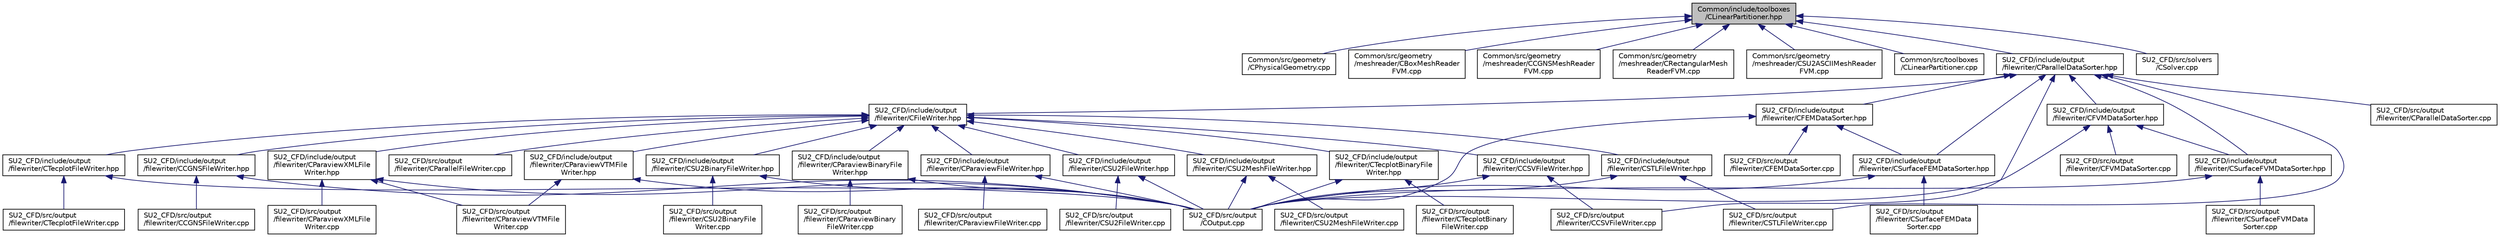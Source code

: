 digraph "Common/include/toolboxes/CLinearPartitioner.hpp"
{
 // LATEX_PDF_SIZE
  edge [fontname="Helvetica",fontsize="10",labelfontname="Helvetica",labelfontsize="10"];
  node [fontname="Helvetica",fontsize="10",shape=record];
  Node1 [label="Common/include/toolboxes\l/CLinearPartitioner.hpp",height=0.2,width=0.4,color="black", fillcolor="grey75", style="filled", fontcolor="black",tooltip="Header file for the class CLinearPartitioner. The implementations are in the CLinearPartitioner...."];
  Node1 -> Node2 [dir="back",color="midnightblue",fontsize="10",style="solid",fontname="Helvetica"];
  Node2 [label="Common/src/geometry\l/CPhysicalGeometry.cpp",height=0.2,width=0.4,color="black", fillcolor="white", style="filled",URL="$CPhysicalGeometry_8cpp.html",tooltip="Implementation of the physical geometry class."];
  Node1 -> Node3 [dir="back",color="midnightblue",fontsize="10",style="solid",fontname="Helvetica"];
  Node3 [label="Common/src/geometry\l/meshreader/CBoxMeshReader\lFVM.cpp",height=0.2,width=0.4,color="black", fillcolor="white", style="filled",URL="$CBoxMeshReaderFVM_8cpp.html",tooltip="Reads a 3D box grid into linear partitions for the finite volume solver (FVM)."];
  Node1 -> Node4 [dir="back",color="midnightblue",fontsize="10",style="solid",fontname="Helvetica"];
  Node4 [label="Common/src/geometry\l/meshreader/CCGNSMeshReader\lFVM.cpp",height=0.2,width=0.4,color="black", fillcolor="white", style="filled",URL="$CCGNSMeshReaderFVM_8cpp.html",tooltip="Class that reads a single zone of a CGNS mesh file from disk into linear partitions across all ranks."];
  Node1 -> Node5 [dir="back",color="midnightblue",fontsize="10",style="solid",fontname="Helvetica"];
  Node5 [label="Common/src/geometry\l/meshreader/CRectangularMesh\lReaderFVM.cpp",height=0.2,width=0.4,color="black", fillcolor="white", style="filled",URL="$CRectangularMeshReaderFVM_8cpp.html",tooltip="Reads a 2D rectangular grid into linear partitions for the finite volume solver (FVM)."];
  Node1 -> Node6 [dir="back",color="midnightblue",fontsize="10",style="solid",fontname="Helvetica"];
  Node6 [label="Common/src/geometry\l/meshreader/CSU2ASCIIMeshReader\lFVM.cpp",height=0.2,width=0.4,color="black", fillcolor="white", style="filled",URL="$CSU2ASCIIMeshReaderFVM_8cpp.html",tooltip="Reads a native SU2 ASCII grid into linear partitions for the finite volume solver (FVM)."];
  Node1 -> Node7 [dir="back",color="midnightblue",fontsize="10",style="solid",fontname="Helvetica"];
  Node7 [label="Common/src/toolboxes\l/CLinearPartitioner.cpp",height=0.2,width=0.4,color="black", fillcolor="white", style="filled",URL="$CLinearPartitioner_8cpp.html",tooltip="Helper class that provides the counts for each rank in a linear partitioning given the global count a..."];
  Node1 -> Node8 [dir="back",color="midnightblue",fontsize="10",style="solid",fontname="Helvetica"];
  Node8 [label="SU2_CFD/include/output\l/filewriter/CParallelDataSorter.hpp",height=0.2,width=0.4,color="black", fillcolor="white", style="filled",URL="$CParallelDataSorter_8hpp.html",tooltip="Headers fo the data sorter class."];
  Node8 -> Node9 [dir="back",color="midnightblue",fontsize="10",style="solid",fontname="Helvetica"];
  Node9 [label="SU2_CFD/include/output\l/filewriter/CFileWriter.hpp",height=0.2,width=0.4,color="black", fillcolor="white", style="filled",URL="$CFileWriter_8hpp.html",tooltip="Headers fo the file writer class."];
  Node9 -> Node10 [dir="back",color="midnightblue",fontsize="10",style="solid",fontname="Helvetica"];
  Node10 [label="SU2_CFD/include/output\l/filewriter/CCGNSFileWriter.hpp",height=0.2,width=0.4,color="black", fillcolor="white", style="filled",URL="$CCGNSFileWriter_8hpp.html",tooltip="Headers for CGNS file writer class."];
  Node10 -> Node11 [dir="back",color="midnightblue",fontsize="10",style="solid",fontname="Helvetica"];
  Node11 [label="SU2_CFD/src/output\l/COutput.cpp",height=0.2,width=0.4,color="black", fillcolor="white", style="filled",URL="$COutput_8cpp.html",tooltip="Main subroutines for output solver information."];
  Node10 -> Node12 [dir="back",color="midnightblue",fontsize="10",style="solid",fontname="Helvetica"];
  Node12 [label="SU2_CFD/src/output\l/filewriter/CCGNSFileWriter.cpp",height=0.2,width=0.4,color="black", fillcolor="white", style="filled",URL="$CCGNSFileWriter_8cpp.html",tooltip="Filewriter class for CGNS format."];
  Node9 -> Node13 [dir="back",color="midnightblue",fontsize="10",style="solid",fontname="Helvetica"];
  Node13 [label="SU2_CFD/include/output\l/filewriter/CCSVFileWriter.hpp",height=0.2,width=0.4,color="black", fillcolor="white", style="filled",URL="$CCSVFileWriter_8hpp.html",tooltip="Headers fo the CSV file writer class."];
  Node13 -> Node11 [dir="back",color="midnightblue",fontsize="10",style="solid",fontname="Helvetica"];
  Node13 -> Node14 [dir="back",color="midnightblue",fontsize="10",style="solid",fontname="Helvetica"];
  Node14 [label="SU2_CFD/src/output\l/filewriter/CCSVFileWriter.cpp",height=0.2,width=0.4,color="black", fillcolor="white", style="filled",URL="$CCSVFileWriter_8cpp.html",tooltip="CSV Writer output class."];
  Node9 -> Node15 [dir="back",color="midnightblue",fontsize="10",style="solid",fontname="Helvetica"];
  Node15 [label="SU2_CFD/include/output\l/filewriter/CParaviewBinaryFile\lWriter.hpp",height=0.2,width=0.4,color="black", fillcolor="white", style="filled",URL="$CParaviewBinaryFileWriter_8hpp.html",tooltip="Headers fo paraview binary file writer class."];
  Node15 -> Node11 [dir="back",color="midnightblue",fontsize="10",style="solid",fontname="Helvetica"];
  Node15 -> Node16 [dir="back",color="midnightblue",fontsize="10",style="solid",fontname="Helvetica"];
  Node16 [label="SU2_CFD/src/output\l/filewriter/CParaviewBinary\lFileWriter.cpp",height=0.2,width=0.4,color="black", fillcolor="white", style="filled",URL="$CParaviewBinaryFileWriter_8cpp.html",tooltip="Filewriter class for Paraview binary format."];
  Node9 -> Node17 [dir="back",color="midnightblue",fontsize="10",style="solid",fontname="Helvetica"];
  Node17 [label="SU2_CFD/include/output\l/filewriter/CParaviewFileWriter.hpp",height=0.2,width=0.4,color="black", fillcolor="white", style="filled",URL="$CParaviewFileWriter_8hpp.html",tooltip="Headers fo the paraview file writer class."];
  Node17 -> Node11 [dir="back",color="midnightblue",fontsize="10",style="solid",fontname="Helvetica"];
  Node17 -> Node18 [dir="back",color="midnightblue",fontsize="10",style="solid",fontname="Helvetica"];
  Node18 [label="SU2_CFD/src/output\l/filewriter/CParaviewFileWriter.cpp",height=0.2,width=0.4,color="black", fillcolor="white", style="filled",URL="$CParaviewFileWriter_8cpp.html",tooltip="Filewriter class for Paraview ASCII format."];
  Node9 -> Node19 [dir="back",color="midnightblue",fontsize="10",style="solid",fontname="Helvetica"];
  Node19 [label="SU2_CFD/include/output\l/filewriter/CParaviewVTMFile\lWriter.hpp",height=0.2,width=0.4,color="black", fillcolor="white", style="filled",URL="$CParaviewVTMFileWriter_8hpp.html",tooltip="Headers fo paraview binary file writer class."];
  Node19 -> Node11 [dir="back",color="midnightblue",fontsize="10",style="solid",fontname="Helvetica"];
  Node19 -> Node20 [dir="back",color="midnightblue",fontsize="10",style="solid",fontname="Helvetica"];
  Node20 [label="SU2_CFD/src/output\l/filewriter/CParaviewVTMFile\lWriter.cpp",height=0.2,width=0.4,color="black", fillcolor="white", style="filled",URL="$CParaviewVTMFileWriter_8cpp.html",tooltip="Filewriter class for Paraview binary format."];
  Node9 -> Node21 [dir="back",color="midnightblue",fontsize="10",style="solid",fontname="Helvetica"];
  Node21 [label="SU2_CFD/include/output\l/filewriter/CParaviewXMLFile\lWriter.hpp",height=0.2,width=0.4,color="black", fillcolor="white", style="filled",URL="$CParaviewXMLFileWriter_8hpp.html",tooltip="Headers fo paraview binary file writer class."];
  Node21 -> Node11 [dir="back",color="midnightblue",fontsize="10",style="solid",fontname="Helvetica"];
  Node21 -> Node20 [dir="back",color="midnightblue",fontsize="10",style="solid",fontname="Helvetica"];
  Node21 -> Node22 [dir="back",color="midnightblue",fontsize="10",style="solid",fontname="Helvetica"];
  Node22 [label="SU2_CFD/src/output\l/filewriter/CParaviewXMLFile\lWriter.cpp",height=0.2,width=0.4,color="black", fillcolor="white", style="filled",URL="$CParaviewXMLFileWriter_8cpp.html",tooltip="Filewriter class for Paraview binary format."];
  Node9 -> Node23 [dir="back",color="midnightblue",fontsize="10",style="solid",fontname="Helvetica"];
  Node23 [label="SU2_CFD/include/output\l/filewriter/CSTLFileWriter.hpp",height=0.2,width=0.4,color="black", fillcolor="white", style="filled",URL="$CSTLFileWriter_8hpp.html",tooltip="Headers fo the STL file writer class."];
  Node23 -> Node11 [dir="back",color="midnightblue",fontsize="10",style="solid",fontname="Helvetica"];
  Node23 -> Node24 [dir="back",color="midnightblue",fontsize="10",style="solid",fontname="Helvetica"];
  Node24 [label="SU2_CFD/src/output\l/filewriter/CSTLFileWriter.cpp",height=0.2,width=0.4,color="black", fillcolor="white", style="filled",URL="$CSTLFileWriter_8cpp.html",tooltip="STL Writer output class."];
  Node9 -> Node25 [dir="back",color="midnightblue",fontsize="10",style="solid",fontname="Helvetica"];
  Node25 [label="SU2_CFD/include/output\l/filewriter/CSU2BinaryFileWriter.hpp",height=0.2,width=0.4,color="black", fillcolor="white", style="filled",URL="$CSU2BinaryFileWriter_8hpp.html",tooltip="Headers fo the SU2 binary file writer class."];
  Node25 -> Node11 [dir="back",color="midnightblue",fontsize="10",style="solid",fontname="Helvetica"];
  Node25 -> Node26 [dir="back",color="midnightblue",fontsize="10",style="solid",fontname="Helvetica"];
  Node26 [label="SU2_CFD/src/output\l/filewriter/CSU2BinaryFile\lWriter.cpp",height=0.2,width=0.4,color="black", fillcolor="white", style="filled",URL="$CSU2BinaryFileWriter_8cpp.html",tooltip="Filewriter class SU2 native binary format."];
  Node9 -> Node27 [dir="back",color="midnightblue",fontsize="10",style="solid",fontname="Helvetica"];
  Node27 [label="SU2_CFD/include/output\l/filewriter/CSU2FileWriter.hpp",height=0.2,width=0.4,color="black", fillcolor="white", style="filled",URL="$CSU2FileWriter_8hpp.html",tooltip="Headers fo the CSV file writer class."];
  Node27 -> Node11 [dir="back",color="midnightblue",fontsize="10",style="solid",fontname="Helvetica"];
  Node27 -> Node28 [dir="back",color="midnightblue",fontsize="10",style="solid",fontname="Helvetica"];
  Node28 [label="SU2_CFD/src/output\l/filewriter/CSU2FileWriter.cpp",height=0.2,width=0.4,color="black", fillcolor="white", style="filled",URL="$CSU2FileWriter_8cpp.html",tooltip="Filewriter class SU2 native ASCII (CSV) format."];
  Node9 -> Node29 [dir="back",color="midnightblue",fontsize="10",style="solid",fontname="Helvetica"];
  Node29 [label="SU2_CFD/include/output\l/filewriter/CSU2MeshFileWriter.hpp",height=0.2,width=0.4,color="black", fillcolor="white", style="filled",URL="$CSU2MeshFileWriter_8hpp.html",tooltip="Headers fo the CSV file writer class."];
  Node29 -> Node11 [dir="back",color="midnightblue",fontsize="10",style="solid",fontname="Helvetica"];
  Node29 -> Node30 [dir="back",color="midnightblue",fontsize="10",style="solid",fontname="Helvetica"];
  Node30 [label="SU2_CFD/src/output\l/filewriter/CSU2MeshFileWriter.cpp",height=0.2,width=0.4,color="black", fillcolor="white", style="filled",URL="$CSU2MeshFileWriter_8cpp.html",tooltip="Filewriter class SU2 native mesh format."];
  Node9 -> Node31 [dir="back",color="midnightblue",fontsize="10",style="solid",fontname="Helvetica"];
  Node31 [label="SU2_CFD/include/output\l/filewriter/CTecplotBinaryFile\lWriter.hpp",height=0.2,width=0.4,color="black", fillcolor="white", style="filled",URL="$CTecplotBinaryFileWriter_8hpp.html",tooltip="Headers fo the tecplot binary writer class."];
  Node31 -> Node11 [dir="back",color="midnightblue",fontsize="10",style="solid",fontname="Helvetica"];
  Node31 -> Node32 [dir="back",color="midnightblue",fontsize="10",style="solid",fontname="Helvetica"];
  Node32 [label="SU2_CFD/src/output\l/filewriter/CTecplotBinary\lFileWriter.cpp",height=0.2,width=0.4,color="black", fillcolor="white", style="filled",URL="$CTecplotBinaryFileWriter_8cpp.html",tooltip="Filewriter class for Tecplot binary format."];
  Node9 -> Node33 [dir="back",color="midnightblue",fontsize="10",style="solid",fontname="Helvetica"];
  Node33 [label="SU2_CFD/include/output\l/filewriter/CTecplotFileWriter.hpp",height=0.2,width=0.4,color="black", fillcolor="white", style="filled",URL="$CTecplotFileWriter_8hpp.html",tooltip="Headers fo the tecplot ASCII writer class."];
  Node33 -> Node11 [dir="back",color="midnightblue",fontsize="10",style="solid",fontname="Helvetica"];
  Node33 -> Node34 [dir="back",color="midnightblue",fontsize="10",style="solid",fontname="Helvetica"];
  Node34 [label="SU2_CFD/src/output\l/filewriter/CTecplotFileWriter.cpp",height=0.2,width=0.4,color="black", fillcolor="white", style="filled",URL="$CTecplotFileWriter_8cpp.html",tooltip="Filewriter class for Tecplot ASCII format."];
  Node9 -> Node35 [dir="back",color="midnightblue",fontsize="10",style="solid",fontname="Helvetica"];
  Node35 [label="SU2_CFD/src/output\l/filewriter/CParallelFileWriter.cpp",height=0.2,width=0.4,color="black", fillcolor="white", style="filled",URL="$CParallelFileWriter_8cpp.html",tooltip="Filewriter base class."];
  Node8 -> Node36 [dir="back",color="midnightblue",fontsize="10",style="solid",fontname="Helvetica"];
  Node36 [label="SU2_CFD/include/output\l/filewriter/CFEMDataSorter.hpp",height=0.2,width=0.4,color="black", fillcolor="white", style="filled",URL="$CFEMDataSorter_8hpp.html",tooltip="Headers fo the FEM data sorter class."];
  Node36 -> Node37 [dir="back",color="midnightblue",fontsize="10",style="solid",fontname="Helvetica"];
  Node37 [label="SU2_CFD/include/output\l/filewriter/CSurfaceFEMDataSorter.hpp",height=0.2,width=0.4,color="black", fillcolor="white", style="filled",URL="$CSurfaceFEMDataSorter_8hpp.html",tooltip="Headers fo the surface FEM data sorter class."];
  Node37 -> Node11 [dir="back",color="midnightblue",fontsize="10",style="solid",fontname="Helvetica"];
  Node37 -> Node38 [dir="back",color="midnightblue",fontsize="10",style="solid",fontname="Helvetica"];
  Node38 [label="SU2_CFD/src/output\l/filewriter/CSurfaceFEMData\lSorter.cpp",height=0.2,width=0.4,color="black", fillcolor="white", style="filled",URL="$CSurfaceFEMDataSorter_8cpp.html",tooltip="Datasorter for FEM surfaces."];
  Node36 -> Node11 [dir="back",color="midnightblue",fontsize="10",style="solid",fontname="Helvetica"];
  Node36 -> Node39 [dir="back",color="midnightblue",fontsize="10",style="solid",fontname="Helvetica"];
  Node39 [label="SU2_CFD/src/output\l/filewriter/CFEMDataSorter.cpp",height=0.2,width=0.4,color="black", fillcolor="white", style="filled",URL="$CFEMDataSorter_8cpp.html",tooltip="Datasorter class for FEM solvers."];
  Node8 -> Node40 [dir="back",color="midnightblue",fontsize="10",style="solid",fontname="Helvetica"];
  Node40 [label="SU2_CFD/include/output\l/filewriter/CFVMDataSorter.hpp",height=0.2,width=0.4,color="black", fillcolor="white", style="filled",URL="$CFVMDataSorter_8hpp.html",tooltip="Headers fo the FVM data sorter class."];
  Node40 -> Node41 [dir="back",color="midnightblue",fontsize="10",style="solid",fontname="Helvetica"];
  Node41 [label="SU2_CFD/include/output\l/filewriter/CSurfaceFVMDataSorter.hpp",height=0.2,width=0.4,color="black", fillcolor="white", style="filled",URL="$CSurfaceFVMDataSorter_8hpp.html",tooltip="Headers for the surface FVM data sorter class."];
  Node41 -> Node11 [dir="back",color="midnightblue",fontsize="10",style="solid",fontname="Helvetica"];
  Node41 -> Node42 [dir="back",color="midnightblue",fontsize="10",style="solid",fontname="Helvetica"];
  Node42 [label="SU2_CFD/src/output\l/filewriter/CSurfaceFVMData\lSorter.cpp",height=0.2,width=0.4,color="black", fillcolor="white", style="filled",URL="$CSurfaceFVMDataSorter_8cpp.html",tooltip="Datasorter for FVM surfaces."];
  Node40 -> Node11 [dir="back",color="midnightblue",fontsize="10",style="solid",fontname="Helvetica"];
  Node40 -> Node43 [dir="back",color="midnightblue",fontsize="10",style="solid",fontname="Helvetica"];
  Node43 [label="SU2_CFD/src/output\l/filewriter/CFVMDataSorter.cpp",height=0.2,width=0.4,color="black", fillcolor="white", style="filled",URL="$CFVMDataSorter_8cpp.html",tooltip="Datasorter class for FVM solvers."];
  Node8 -> Node37 [dir="back",color="midnightblue",fontsize="10",style="solid",fontname="Helvetica"];
  Node8 -> Node41 [dir="back",color="midnightblue",fontsize="10",style="solid",fontname="Helvetica"];
  Node8 -> Node14 [dir="back",color="midnightblue",fontsize="10",style="solid",fontname="Helvetica"];
  Node8 -> Node44 [dir="back",color="midnightblue",fontsize="10",style="solid",fontname="Helvetica"];
  Node44 [label="SU2_CFD/src/output\l/filewriter/CParallelDataSorter.cpp",height=0.2,width=0.4,color="black", fillcolor="white", style="filled",URL="$CParallelDataSorter_8cpp.html",tooltip="Datasorter base class."];
  Node8 -> Node24 [dir="back",color="midnightblue",fontsize="10",style="solid",fontname="Helvetica"];
  Node1 -> Node45 [dir="back",color="midnightblue",fontsize="10",style="solid",fontname="Helvetica"];
  Node45 [label="SU2_CFD/src/solvers\l/CSolver.cpp",height=0.2,width=0.4,color="black", fillcolor="white", style="filled",URL="$CSolver_8cpp.html",tooltip="Main subroutines for CSolver class."];
}
